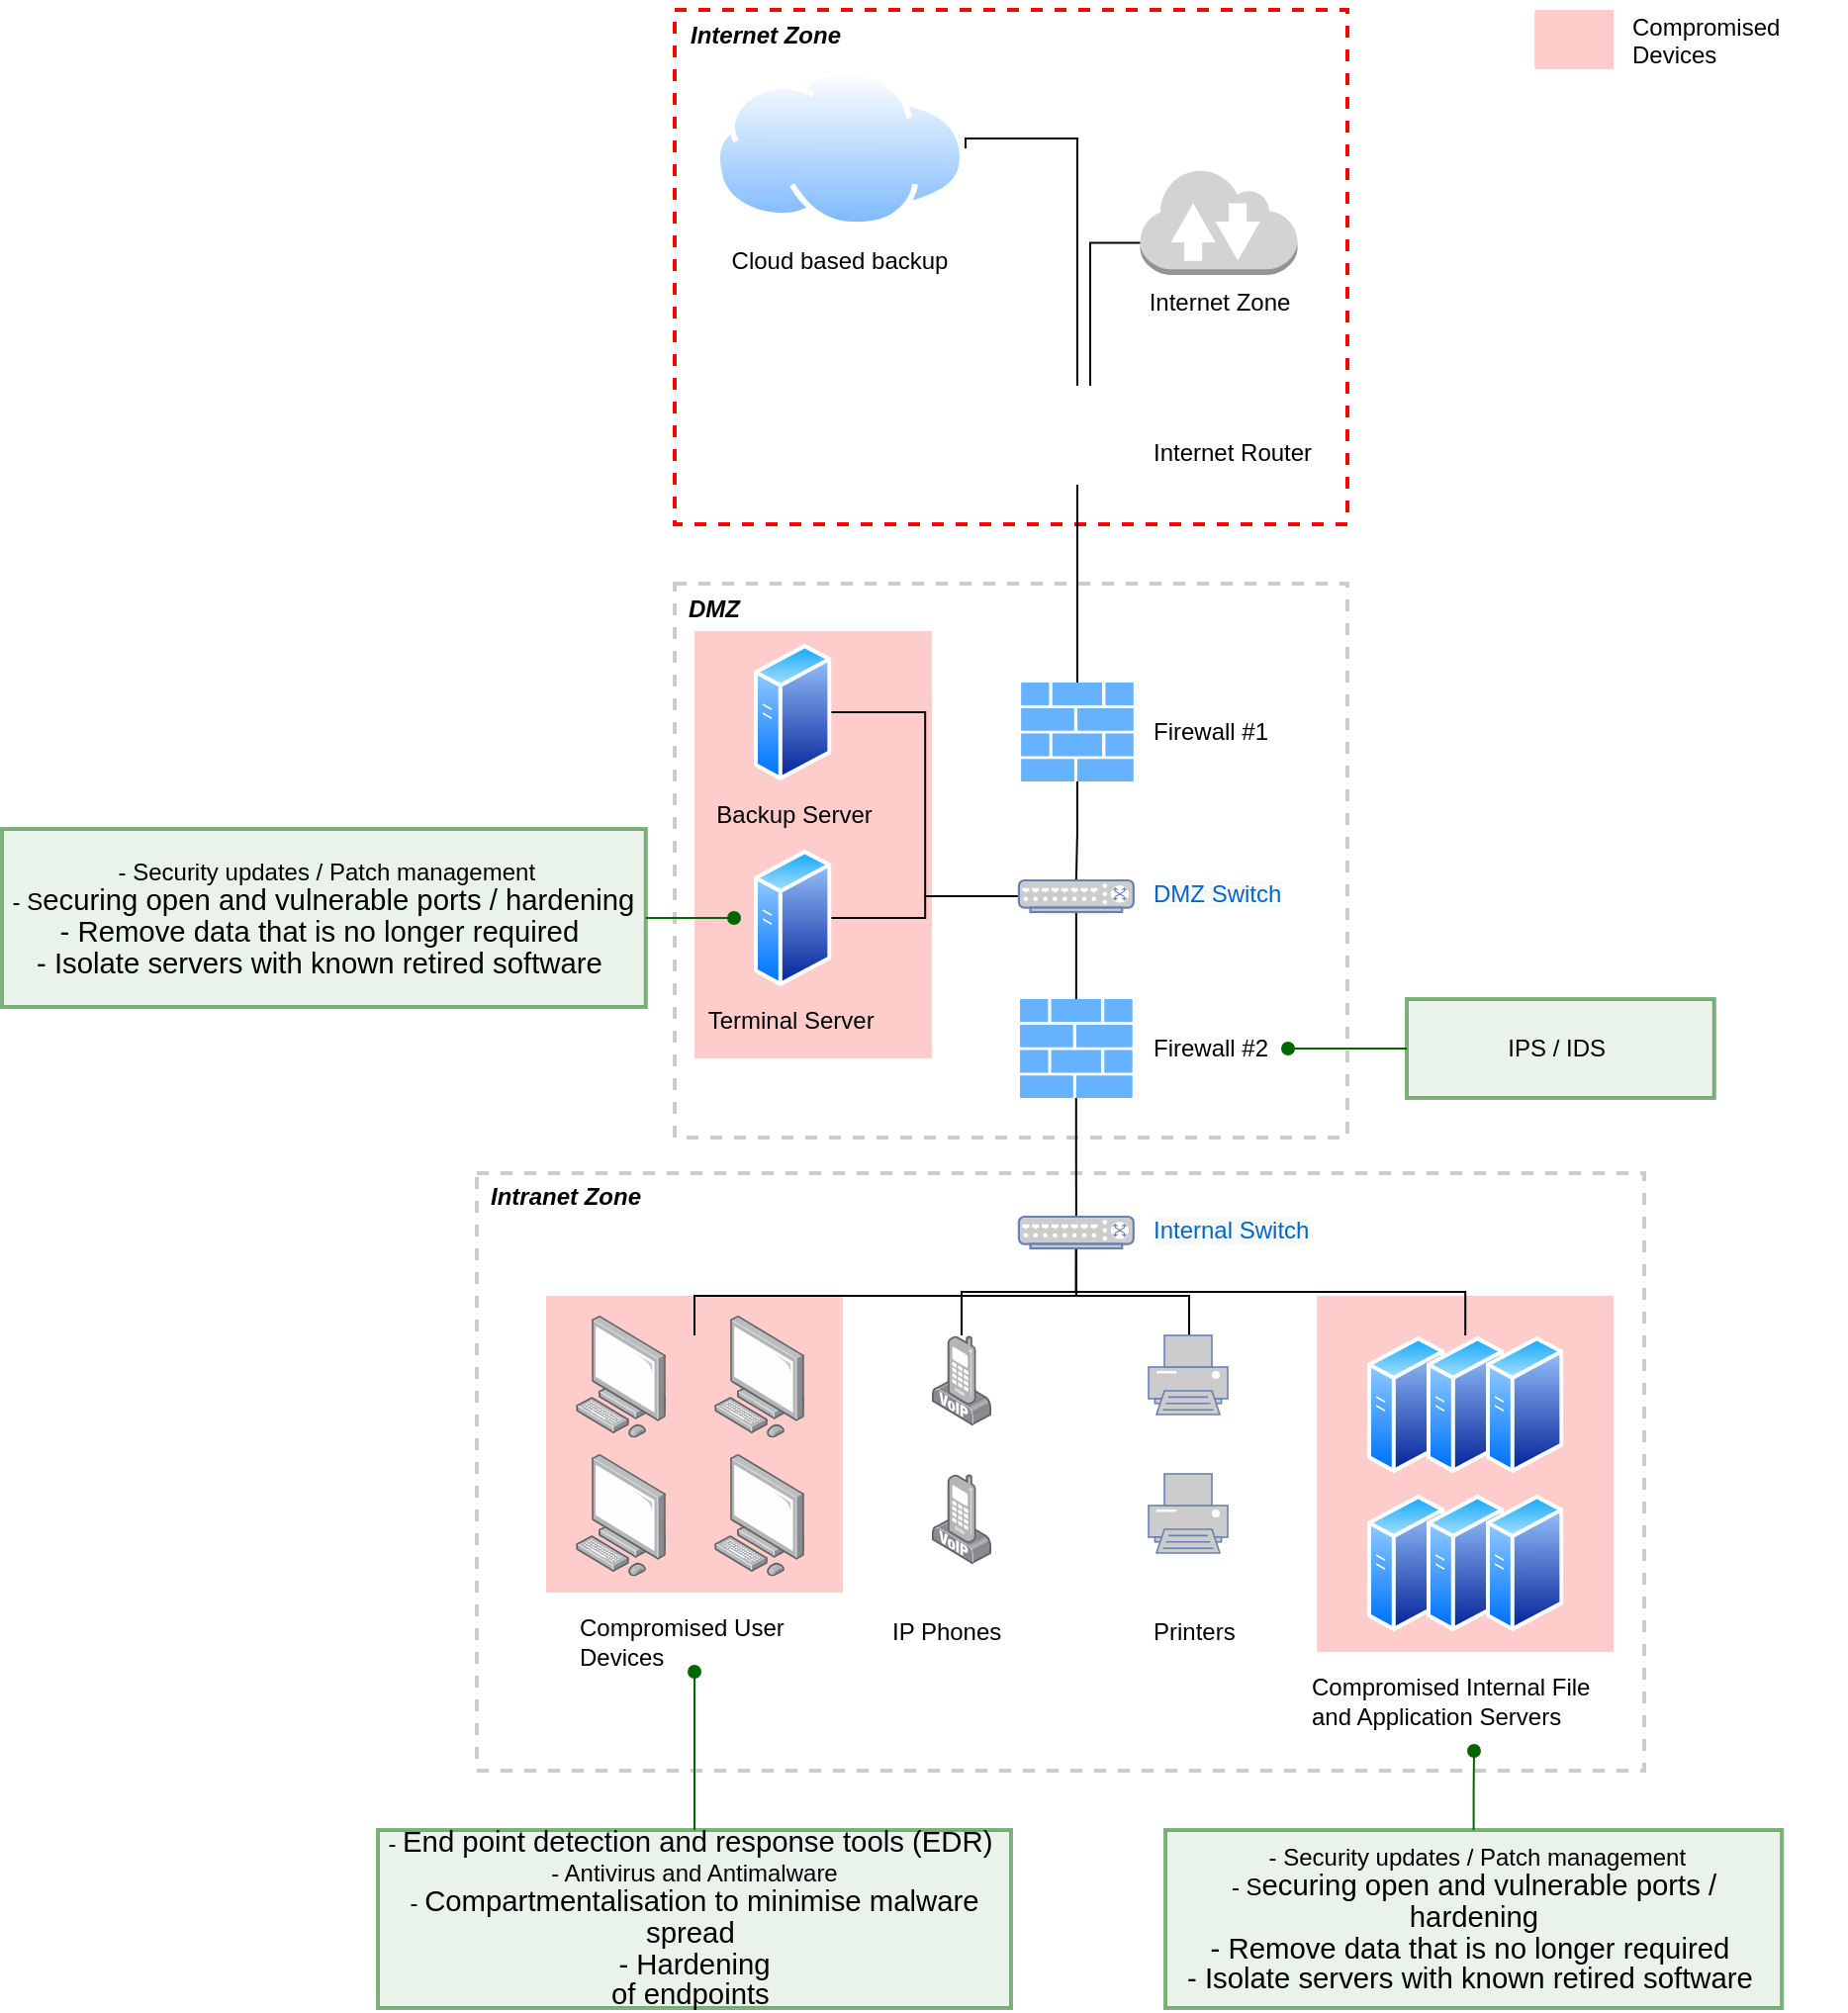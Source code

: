 <mxfile version="17.5.0" type="github">
  <diagram id="l8hXMBHkgcEJcSW0mbfh" name="Page-1">
    <mxGraphModel dx="1038" dy="1374" grid="1" gridSize="10" guides="1" tooltips="1" connect="1" arrows="1" fold="1" page="1" pageScale="1" pageWidth="1169" pageHeight="827" math="0" shadow="0">
      <root>
        <mxCell id="0" />
        <mxCell id="1" parent="0" />
        <mxCell id="9ZJ48KXjJRt2zyMgK82v-65" value="" style="whiteSpace=wrap;html=1;fillColor=none;dashed=1;strokeColor=#CCCCCC;strokeWidth=2;" vertex="1" parent="1">
          <mxGeometry x="400" y="260" width="340" height="280" as="geometry" />
        </mxCell>
        <mxCell id="9ZJ48KXjJRt2zyMgK82v-71" value="" style="whiteSpace=wrap;html=1;dashed=1;strokeColor=none;strokeWidth=4;fillColor=#FF0000;opacity=20;" vertex="1" parent="1">
          <mxGeometry x="410" y="284" width="120" height="216" as="geometry" />
        </mxCell>
        <mxCell id="9ZJ48KXjJRt2zyMgK82v-70" value="" style="whiteSpace=wrap;html=1;dashed=1;strokeColor=none;strokeWidth=4;fillColor=#FF0000;opacity=20;" vertex="1" parent="1">
          <mxGeometry x="724.6" y="620" width="150" height="180" as="geometry" />
        </mxCell>
        <mxCell id="9ZJ48KXjJRt2zyMgK82v-69" value="" style="whiteSpace=wrap;html=1;dashed=1;strokeColor=none;strokeWidth=4;fillColor=#FF0000;opacity=20;" vertex="1" parent="1">
          <mxGeometry x="335" y="620" width="150" height="150" as="geometry" />
        </mxCell>
        <mxCell id="9ZJ48KXjJRt2zyMgK82v-67" value="" style="whiteSpace=wrap;html=1;fillColor=none;dashed=1;strokeColor=#FF0000;strokeWidth=2;" vertex="1" parent="1">
          <mxGeometry x="400" y="-30" width="340" height="260" as="geometry" />
        </mxCell>
        <mxCell id="9ZJ48KXjJRt2zyMgK82v-63" value="" style="whiteSpace=wrap;html=1;fillColor=none;dashed=1;strokeColor=#CCCCCC;strokeWidth=2;" vertex="1" parent="1">
          <mxGeometry x="300" y="558" width="590" height="302" as="geometry" />
        </mxCell>
        <mxCell id="9ZJ48KXjJRt2zyMgK82v-1" value="Cloud based backup" style="aspect=fixed;perimeter=ellipsePerimeter;html=1;align=center;shadow=0;dashed=0;spacingTop=3;image;image=img/lib/active_directory/internet_cloud.svg;" vertex="1" parent="1">
          <mxGeometry x="420" width="126.99" height="80" as="geometry" />
        </mxCell>
        <mxCell id="9ZJ48KXjJRt2zyMgK82v-2" value="Internet Zone" style="outlineConnect=0;dashed=0;verticalLabelPosition=bottom;verticalAlign=top;align=center;html=1;shape=mxgraph.aws3.internet_2;fillColor=#D2D3D3;gradientColor=none;" vertex="1" parent="1">
          <mxGeometry x="635.25" y="50" width="79.5" height="54" as="geometry" />
        </mxCell>
        <mxCell id="9ZJ48KXjJRt2zyMgK82v-50" style="edgeStyle=orthogonalEdgeStyle;rounded=0;orthogonalLoop=1;jettySize=auto;html=1;entryX=0;entryY=0.7;entryDx=0;entryDy=0;entryPerimeter=0;endArrow=none;endFill=0;" edge="1" parent="1" source="9ZJ48KXjJRt2zyMgK82v-4" target="9ZJ48KXjJRt2zyMgK82v-2">
          <mxGeometry relative="1" as="geometry">
            <Array as="points">
              <mxPoint x="610" y="88" />
            </Array>
          </mxGeometry>
        </mxCell>
        <mxCell id="9ZJ48KXjJRt2zyMgK82v-51" style="edgeStyle=orthogonalEdgeStyle;rounded=0;orthogonalLoop=1;jettySize=auto;html=1;entryX=1;entryY=0.5;entryDx=0;entryDy=0;endArrow=none;endFill=0;" edge="1" parent="1" source="9ZJ48KXjJRt2zyMgK82v-4" target="9ZJ48KXjJRt2zyMgK82v-1">
          <mxGeometry relative="1" as="geometry">
            <Array as="points">
              <mxPoint x="604" y="35" />
            </Array>
          </mxGeometry>
        </mxCell>
        <mxCell id="9ZJ48KXjJRt2zyMgK82v-4" value="" style="shape=image;html=1;verticalAlign=top;verticalLabelPosition=bottom;labelBackgroundColor=#ffffff;imageAspect=0;aspect=fixed;image=https://cdn1.iconfinder.com/data/icons/computer-hardware-cute-style-vol-1/52/device__wifi__signal__wireless__connection__internet__router-128.png;imageBackground=none;" vertex="1" parent="1">
          <mxGeometry x="578.49" y="160" width="50" height="50" as="geometry" />
        </mxCell>
        <mxCell id="9ZJ48KXjJRt2zyMgK82v-48" style="edgeStyle=orthogonalEdgeStyle;rounded=0;orthogonalLoop=1;jettySize=auto;html=1;entryX=0.5;entryY=0;entryDx=0;entryDy=0;entryPerimeter=0;endArrow=none;endFill=0;" edge="1" parent="1" source="9ZJ48KXjJRt2zyMgK82v-5" target="9ZJ48KXjJRt2zyMgK82v-27">
          <mxGeometry relative="1" as="geometry" />
        </mxCell>
        <mxCell id="9ZJ48KXjJRt2zyMgK82v-49" style="edgeStyle=orthogonalEdgeStyle;rounded=0;orthogonalLoop=1;jettySize=auto;html=1;exitX=0.5;exitY=0;exitDx=0;exitDy=0;exitPerimeter=0;entryX=0.5;entryY=1;entryDx=0;entryDy=0;endArrow=none;endFill=0;" edge="1" parent="1" source="9ZJ48KXjJRt2zyMgK82v-5" target="9ZJ48KXjJRt2zyMgK82v-4">
          <mxGeometry relative="1" as="geometry" />
        </mxCell>
        <mxCell id="9ZJ48KXjJRt2zyMgK82v-5" value="" style="sketch=0;aspect=fixed;pointerEvents=1;shadow=0;dashed=0;html=1;strokeColor=none;labelPosition=center;verticalLabelPosition=bottom;verticalAlign=top;align=center;fillColor=#66B2FF;shape=mxgraph.mscae.enterprise.firewall" vertex="1" parent="1">
          <mxGeometry x="575.08" y="310" width="56.82" height="50" as="geometry" />
        </mxCell>
        <mxCell id="9ZJ48KXjJRt2zyMgK82v-46" style="edgeStyle=orthogonalEdgeStyle;rounded=0;orthogonalLoop=1;jettySize=auto;html=1;endArrow=none;endFill=0;" edge="1" parent="1" source="9ZJ48KXjJRt2zyMgK82v-9" target="9ZJ48KXjJRt2zyMgK82v-28">
          <mxGeometry relative="1" as="geometry" />
        </mxCell>
        <mxCell id="9ZJ48KXjJRt2zyMgK82v-9" value="" style="sketch=0;aspect=fixed;pointerEvents=1;shadow=0;dashed=0;html=1;strokeColor=none;labelPosition=center;verticalLabelPosition=bottom;verticalAlign=top;align=center;fillColor=#66B2FF;shape=mxgraph.mscae.enterprise.firewall" vertex="1" parent="1">
          <mxGeometry x="574.52" y="470" width="56.82" height="50" as="geometry" />
        </mxCell>
        <mxCell id="9ZJ48KXjJRt2zyMgK82v-19" value="" style="points=[];aspect=fixed;html=1;align=center;shadow=0;dashed=0;image;image=img/lib/allied_telesis/computer_and_terminals/VOIP_IP_phone.svg;fillColor=#3399FF;" vertex="1" parent="1">
          <mxGeometry x="530" y="640" width="30" height="45.6" as="geometry" />
        </mxCell>
        <mxCell id="9ZJ48KXjJRt2zyMgK82v-20" value="Backup Server" style="aspect=fixed;perimeter=ellipsePerimeter;html=1;align=center;shadow=0;dashed=0;spacingTop=3;image;image=img/lib/active_directory/generic_server.svg;fillColor=#3399FF;labelBackgroundColor=none;" vertex="1" parent="1">
          <mxGeometry x="440" y="290" width="39.2" height="70" as="geometry" />
        </mxCell>
        <mxCell id="9ZJ48KXjJRt2zyMgK82v-22" value="Terminal Server&amp;nbsp;" style="aspect=fixed;perimeter=ellipsePerimeter;html=1;align=center;shadow=0;dashed=0;spacingTop=3;image;image=img/lib/active_directory/generic_server.svg;fillColor=#3399FF;labelBackgroundColor=none;" vertex="1" parent="1">
          <mxGeometry x="440" y="394" width="39.2" height="70" as="geometry" />
        </mxCell>
        <mxCell id="9ZJ48KXjJRt2zyMgK82v-24" value="" style="aspect=fixed;perimeter=ellipsePerimeter;html=1;align=center;shadow=0;dashed=0;spacingTop=3;image;image=img/lib/active_directory/generic_server.svg;fillColor=#3399FF;" vertex="1" parent="1">
          <mxGeometry x="750" y="640" width="39.2" height="70" as="geometry" />
        </mxCell>
        <mxCell id="9ZJ48KXjJRt2zyMgK82v-25" value="" style="aspect=fixed;perimeter=ellipsePerimeter;html=1;align=center;shadow=0;dashed=0;spacingTop=3;image;image=img/lib/active_directory/generic_server.svg;fillColor=#3399FF;" vertex="1" parent="1">
          <mxGeometry x="750" y="720" width="39.2" height="70" as="geometry" />
        </mxCell>
        <mxCell id="9ZJ48KXjJRt2zyMgK82v-47" style="edgeStyle=orthogonalEdgeStyle;rounded=0;orthogonalLoop=1;jettySize=auto;html=1;exitX=0.5;exitY=1;exitDx=0;exitDy=0;exitPerimeter=0;entryX=0.5;entryY=0;entryDx=0;entryDy=0;entryPerimeter=0;endArrow=none;endFill=0;" edge="1" parent="1" source="9ZJ48KXjJRt2zyMgK82v-27" target="9ZJ48KXjJRt2zyMgK82v-9">
          <mxGeometry relative="1" as="geometry" />
        </mxCell>
        <mxCell id="9ZJ48KXjJRt2zyMgK82v-52" style="edgeStyle=orthogonalEdgeStyle;rounded=0;orthogonalLoop=1;jettySize=auto;html=1;entryX=1;entryY=0.5;entryDx=0;entryDy=0;endArrow=none;endFill=0;" edge="1" parent="1" source="9ZJ48KXjJRt2zyMgK82v-27" target="9ZJ48KXjJRt2zyMgK82v-20">
          <mxGeometry relative="1" as="geometry" />
        </mxCell>
        <mxCell id="9ZJ48KXjJRt2zyMgK82v-53" style="edgeStyle=orthogonalEdgeStyle;rounded=0;orthogonalLoop=1;jettySize=auto;html=1;endArrow=none;endFill=0;" edge="1" parent="1" source="9ZJ48KXjJRt2zyMgK82v-27" target="9ZJ48KXjJRt2zyMgK82v-22">
          <mxGeometry relative="1" as="geometry" />
        </mxCell>
        <mxCell id="9ZJ48KXjJRt2zyMgK82v-27" value="" style="fontColor=#0066CC;verticalAlign=top;verticalLabelPosition=bottom;labelPosition=center;align=center;html=1;outlineConnect=0;fillColor=#CCCCCC;strokeColor=#6881B3;gradientColor=none;gradientDirection=north;strokeWidth=2;shape=mxgraph.networks.switch;" vertex="1" parent="1">
          <mxGeometry x="573.97" y="410" width="57.93" height="16" as="geometry" />
        </mxCell>
        <mxCell id="9ZJ48KXjJRt2zyMgK82v-41" style="edgeStyle=orthogonalEdgeStyle;rounded=0;orthogonalLoop=1;jettySize=auto;html=1;exitX=0.5;exitY=1;exitDx=0;exitDy=0;exitPerimeter=0;endArrow=none;endFill=0;" edge="1" parent="1" source="9ZJ48KXjJRt2zyMgK82v-28" target="9ZJ48KXjJRt2zyMgK82v-37">
          <mxGeometry relative="1" as="geometry" />
        </mxCell>
        <mxCell id="9ZJ48KXjJRt2zyMgK82v-43" style="edgeStyle=orthogonalEdgeStyle;rounded=0;orthogonalLoop=1;jettySize=auto;html=1;exitX=0.5;exitY=1;exitDx=0;exitDy=0;exitPerimeter=0;endArrow=none;endFill=0;" edge="1" parent="1" source="9ZJ48KXjJRt2zyMgK82v-28" target="9ZJ48KXjJRt2zyMgK82v-19">
          <mxGeometry relative="1" as="geometry" />
        </mxCell>
        <mxCell id="9ZJ48KXjJRt2zyMgK82v-44" style="edgeStyle=orthogonalEdgeStyle;rounded=0;orthogonalLoop=1;jettySize=auto;html=1;endArrow=none;endFill=0;" edge="1" parent="1" source="9ZJ48KXjJRt2zyMgK82v-28" target="9ZJ48KXjJRt2zyMgK82v-29">
          <mxGeometry relative="1" as="geometry">
            <Array as="points">
              <mxPoint x="603" y="620" />
              <mxPoint x="660" y="620" />
            </Array>
          </mxGeometry>
        </mxCell>
        <mxCell id="9ZJ48KXjJRt2zyMgK82v-45" style="edgeStyle=orthogonalEdgeStyle;rounded=0;orthogonalLoop=1;jettySize=auto;html=1;endArrow=none;endFill=0;" edge="1" parent="1" source="9ZJ48KXjJRt2zyMgK82v-28">
          <mxGeometry relative="1" as="geometry">
            <mxPoint x="410" y="640" as="targetPoint" />
            <Array as="points">
              <mxPoint x="603" y="620" />
              <mxPoint x="410" y="620" />
            </Array>
          </mxGeometry>
        </mxCell>
        <mxCell id="9ZJ48KXjJRt2zyMgK82v-28" value="" style="fontColor=#0066CC;verticalAlign=top;verticalLabelPosition=bottom;labelPosition=center;align=center;html=1;outlineConnect=0;fillColor=#CCCCCC;strokeColor=#6881B3;gradientColor=none;gradientDirection=north;strokeWidth=2;shape=mxgraph.networks.switch;" vertex="1" parent="1">
          <mxGeometry x="573.97" y="580" width="57.93" height="16" as="geometry" />
        </mxCell>
        <mxCell id="9ZJ48KXjJRt2zyMgK82v-29" value="" style="fontColor=#0066CC;verticalAlign=top;verticalLabelPosition=bottom;labelPosition=center;align=center;html=1;outlineConnect=0;fillColor=#CCCCCC;strokeColor=#6881B3;gradientColor=none;gradientDirection=north;strokeWidth=2;shape=mxgraph.networks.printer;" vertex="1" parent="1">
          <mxGeometry x="639.5" y="640" width="40" height="40" as="geometry" />
        </mxCell>
        <mxCell id="9ZJ48KXjJRt2zyMgK82v-30" value="" style="points=[];aspect=fixed;html=1;align=center;shadow=0;dashed=0;image;image=img/lib/allied_telesis/computer_and_terminals/Personal_Computer.svg;fillColor=#3399FF;" vertex="1" parent="1">
          <mxGeometry x="420" y="630" width="45.6" height="61.8" as="geometry" />
        </mxCell>
        <mxCell id="9ZJ48KXjJRt2zyMgK82v-32" value="" style="points=[];aspect=fixed;html=1;align=center;shadow=0;dashed=0;image;image=img/lib/allied_telesis/computer_and_terminals/Personal_Computer.svg;fillColor=#3399FF;" vertex="1" parent="1">
          <mxGeometry x="350" y="630" width="45.6" height="61.8" as="geometry" />
        </mxCell>
        <mxCell id="9ZJ48KXjJRt2zyMgK82v-33" value="" style="points=[];aspect=fixed;html=1;align=center;shadow=0;dashed=0;image;image=img/lib/allied_telesis/computer_and_terminals/VOIP_IP_phone.svg;fillColor=#3399FF;" vertex="1" parent="1">
          <mxGeometry x="530" y="710" width="30" height="45.6" as="geometry" />
        </mxCell>
        <mxCell id="9ZJ48KXjJRt2zyMgK82v-34" value="" style="fontColor=#0066CC;verticalAlign=top;verticalLabelPosition=bottom;labelPosition=center;align=center;html=1;outlineConnect=0;fillColor=#CCCCCC;strokeColor=#6881B3;gradientColor=none;gradientDirection=north;strokeWidth=2;shape=mxgraph.networks.printer;" vertex="1" parent="1">
          <mxGeometry x="639.5" y="710" width="40" height="40" as="geometry" />
        </mxCell>
        <mxCell id="9ZJ48KXjJRt2zyMgK82v-35" value="" style="points=[];aspect=fixed;html=1;align=center;shadow=0;dashed=0;image;image=img/lib/allied_telesis/computer_and_terminals/Personal_Computer.svg;fillColor=#3399FF;" vertex="1" parent="1">
          <mxGeometry x="420" y="700" width="45.6" height="61.8" as="geometry" />
        </mxCell>
        <mxCell id="9ZJ48KXjJRt2zyMgK82v-36" value="" style="points=[];aspect=fixed;html=1;align=center;shadow=0;dashed=0;image;image=img/lib/allied_telesis/computer_and_terminals/Personal_Computer.svg;fillColor=#3399FF;" vertex="1" parent="1">
          <mxGeometry x="350" y="700" width="45.6" height="61.8" as="geometry" />
        </mxCell>
        <mxCell id="9ZJ48KXjJRt2zyMgK82v-37" value="" style="aspect=fixed;perimeter=ellipsePerimeter;html=1;align=center;shadow=0;dashed=0;spacingTop=3;image;image=img/lib/active_directory/generic_server.svg;fillColor=#3399FF;" vertex="1" parent="1">
          <mxGeometry x="780" y="640" width="39.2" height="70" as="geometry" />
        </mxCell>
        <mxCell id="9ZJ48KXjJRt2zyMgK82v-38" value="" style="aspect=fixed;perimeter=ellipsePerimeter;html=1;align=center;shadow=0;dashed=0;spacingTop=3;image;image=img/lib/active_directory/generic_server.svg;fillColor=#3399FF;" vertex="1" parent="1">
          <mxGeometry x="780" y="720" width="39.2" height="70" as="geometry" />
        </mxCell>
        <mxCell id="9ZJ48KXjJRt2zyMgK82v-39" value="" style="aspect=fixed;perimeter=ellipsePerimeter;html=1;align=center;shadow=0;dashed=0;spacingTop=3;image;image=img/lib/active_directory/generic_server.svg;fillColor=#3399FF;" vertex="1" parent="1">
          <mxGeometry x="810" y="640" width="39.2" height="70" as="geometry" />
        </mxCell>
        <mxCell id="9ZJ48KXjJRt2zyMgK82v-40" value="" style="aspect=fixed;perimeter=ellipsePerimeter;html=1;align=center;shadow=0;dashed=0;spacingTop=3;image;image=img/lib/active_directory/generic_server.svg;fillColor=#3399FF;" vertex="1" parent="1">
          <mxGeometry x="810" y="720" width="39.2" height="70" as="geometry" />
        </mxCell>
        <mxCell id="9ZJ48KXjJRt2zyMgK82v-54" value="Firewall #1" style="text;html=1;resizable=0;autosize=1;align=left;verticalAlign=middle;points=[];fillColor=none;strokeColor=none;rounded=0;" vertex="1" parent="1">
          <mxGeometry x="640" y="325" width="70" height="20" as="geometry" />
        </mxCell>
        <mxCell id="9ZJ48KXjJRt2zyMgK82v-55" value="Firewall #2" style="text;html=1;resizable=0;autosize=1;align=left;verticalAlign=middle;points=[];fillColor=none;strokeColor=none;rounded=0;" vertex="1" parent="1">
          <mxGeometry x="640" y="485" width="70" height="20" as="geometry" />
        </mxCell>
        <mxCell id="9ZJ48KXjJRt2zyMgK82v-56" value="&lt;span style=&quot;color: rgb(0, 102, 204); font-family: helvetica; font-size: 12px; font-style: normal; font-weight: 400; letter-spacing: normal; text-indent: 0px; text-transform: none; word-spacing: 0px; background-color: rgb(248, 249, 250); display: inline; float: none;&quot;&gt;DMZ Switch&lt;/span&gt;" style="text;whiteSpace=wrap;html=1;align=left;" vertex="1" parent="1">
          <mxGeometry x="640" y="403" width="90" height="30" as="geometry" />
        </mxCell>
        <mxCell id="9ZJ48KXjJRt2zyMgK82v-57" value="&lt;span style=&quot;color: rgb(0, 0, 0); font-family: helvetica; font-size: 12px; font-style: normal; font-weight: 400; letter-spacing: normal; text-indent: 0px; text-transform: none; word-spacing: 0px; background-color: rgb(255, 255, 255); display: inline; float: none;&quot;&gt;Internet Router&lt;/span&gt;" style="text;whiteSpace=wrap;html=1;align=left;" vertex="1" parent="1">
          <mxGeometry x="640" y="180" width="110" height="30" as="geometry" />
        </mxCell>
        <mxCell id="9ZJ48KXjJRt2zyMgK82v-58" value="&lt;span style=&quot;color: rgb(0 , 102 , 204) ; font-family: &amp;#34;helvetica&amp;#34; ; font-size: 12px ; font-style: normal ; font-weight: 400 ; letter-spacing: normal ; text-indent: 0px ; text-transform: none ; word-spacing: 0px ; background-color: rgb(248 , 249 , 250) ; display: inline ; float: none&quot;&gt;Internal Switch&lt;/span&gt;" style="text;whiteSpace=wrap;html=1;align=left;" vertex="1" parent="1">
          <mxGeometry x="640" y="573" width="90" height="30" as="geometry" />
        </mxCell>
        <mxCell id="9ZJ48KXjJRt2zyMgK82v-59" value="Compromised User &lt;br&gt;Devices" style="text;html=1;resizable=0;autosize=1;align=left;verticalAlign=middle;points=[];fillColor=none;strokeColor=none;rounded=0;" vertex="1" parent="1">
          <mxGeometry x="350" y="780" width="120" height="30" as="geometry" />
        </mxCell>
        <mxCell id="9ZJ48KXjJRt2zyMgK82v-60" value="IP Phones" style="text;html=1;resizable=0;autosize=1;align=left;verticalAlign=middle;points=[];fillColor=none;strokeColor=none;rounded=0;" vertex="1" parent="1">
          <mxGeometry x="508.49" y="780" width="70" height="20" as="geometry" />
        </mxCell>
        <mxCell id="9ZJ48KXjJRt2zyMgK82v-61" value="Printers" style="text;html=1;resizable=0;autosize=1;align=left;verticalAlign=middle;points=[];fillColor=none;strokeColor=none;rounded=0;" vertex="1" parent="1">
          <mxGeometry x="639.5" y="780" width="60" height="20" as="geometry" />
        </mxCell>
        <mxCell id="9ZJ48KXjJRt2zyMgK82v-62" value="Compromised Internal File &lt;br&gt;and Application Servers" style="text;html=1;resizable=0;autosize=1;align=left;verticalAlign=middle;points=[];fillColor=none;strokeColor=none;rounded=0;" vertex="1" parent="1">
          <mxGeometry x="719.6" y="810" width="160" height="30" as="geometry" />
        </mxCell>
        <mxCell id="9ZJ48KXjJRt2zyMgK82v-64" value="Intranet Zone" style="text;html=1;resizable=0;autosize=1;align=left;verticalAlign=middle;points=[];fillColor=none;strokeColor=none;rounded=0;fontStyle=3" vertex="1" parent="1">
          <mxGeometry x="305" y="560" width="90" height="20" as="geometry" />
        </mxCell>
        <mxCell id="9ZJ48KXjJRt2zyMgK82v-66" value="DMZ" style="text;html=1;resizable=0;autosize=1;align=left;verticalAlign=middle;points=[];fillColor=none;strokeColor=none;rounded=0;fontStyle=3" vertex="1" parent="1">
          <mxGeometry x="405" y="263" width="40" height="20" as="geometry" />
        </mxCell>
        <mxCell id="9ZJ48KXjJRt2zyMgK82v-68" value="Internet Zone" style="text;html=1;resizable=0;autosize=1;align=left;verticalAlign=middle;points=[];fillColor=none;strokeColor=none;rounded=0;fontStyle=3" vertex="1" parent="1">
          <mxGeometry x="405.8" y="-27" width="90" height="20" as="geometry" />
        </mxCell>
        <mxCell id="9ZJ48KXjJRt2zyMgK82v-72" value="" style="whiteSpace=wrap;html=1;dashed=1;strokeColor=none;strokeWidth=4;fillColor=#FF0000;opacity=20;labelBorderColor=none;" vertex="1" parent="1">
          <mxGeometry x="834.6" y="-30" width="40" height="30" as="geometry" />
        </mxCell>
        <mxCell id="9ZJ48KXjJRt2zyMgK82v-73" value="&lt;span style=&quot;color: rgb(0 , 0 , 0) ; font-family: &amp;#34;helvetica&amp;#34; ; font-size: 12px ; font-style: normal ; font-weight: 400 ; letter-spacing: normal ; text-indent: 0px ; text-transform: none ; word-spacing: 0px ; background-color: rgb(255 , 255 , 255) ; display: inline ; float: none&quot;&gt;Compromised Devices&lt;/span&gt;" style="text;whiteSpace=wrap;html=1;align=left;" vertex="1" parent="1">
          <mxGeometry x="881.6" y="-35" width="110" height="30" as="geometry" />
        </mxCell>
        <mxCell id="9ZJ48KXjJRt2zyMgK82v-85" style="edgeStyle=orthogonalEdgeStyle;rounded=0;orthogonalLoop=1;jettySize=auto;html=1;startArrow=none;startFill=0;endArrow=oval;endFill=1;strokeColor=#006600;" edge="1" parent="1" source="9ZJ48KXjJRt2zyMgK82v-76" target="9ZJ48KXjJRt2zyMgK82v-59">
          <mxGeometry relative="1" as="geometry" />
        </mxCell>
        <mxCell id="9ZJ48KXjJRt2zyMgK82v-76" value="-&amp;nbsp;&lt;span style=&quot;font-size: 11.0pt ; line-height: 107% ; font-family: &amp;#34;calibri&amp;#34; , sans-serif&quot;&gt;End&amp;nbsp;point detection and response tools (EDR)&amp;nbsp;&lt;/span&gt;&lt;br&gt;- Antivirus and Antimalware&lt;br&gt;-&amp;nbsp;&lt;span style=&quot;font-size: 11.0pt ; line-height: 107% ; font-family: &amp;#34;calibri&amp;#34; , sans-serif&quot;&gt;Compartmentalisation to minimise malware spread&amp;nbsp;&lt;br&gt;-&amp;nbsp;&lt;span style=&quot;font-size: 11.0pt ; line-height: 107% ; font-family: &amp;#34;calibri&amp;#34; , sans-serif&quot;&gt;Hardening&lt;br/&gt;of endpoints&amp;nbsp;&lt;/span&gt;&lt;br&gt;&lt;/span&gt;" style="whiteSpace=wrap;html=1;labelBackgroundColor=none;labelBorderColor=none;strokeColor=#006600;strokeWidth=2;fillColor=#d5e8d4;opacity=50;align=center;" vertex="1" parent="1">
          <mxGeometry x="250" y="890" width="320" height="90" as="geometry" />
        </mxCell>
        <mxCell id="9ZJ48KXjJRt2zyMgK82v-86" style="edgeStyle=orthogonalEdgeStyle;rounded=0;orthogonalLoop=1;jettySize=auto;html=1;startArrow=none;startFill=0;endArrow=oval;endFill=1;strokeColor=#006600;" edge="1" parent="1" source="9ZJ48KXjJRt2zyMgK82v-77">
          <mxGeometry relative="1" as="geometry">
            <mxPoint x="804" y="850" as="targetPoint" />
          </mxGeometry>
        </mxCell>
        <mxCell id="9ZJ48KXjJRt2zyMgK82v-77" value="&amp;nbsp;- Security updates / Patch management&lt;br&gt;- S&lt;span style=&quot;font-size: 11pt ; line-height: 15.693px ; font-family: &amp;#34;calibri&amp;#34; , sans-serif&quot;&gt;ecuring open and vulnerable ports / hardening&lt;br&gt;-&amp;nbsp;&lt;span style=&quot;font-size: 11pt ; line-height: 15.693px&quot;&gt;Remove data that is no longer required&amp;nbsp;&lt;br&gt;&lt;/span&gt;-&amp;nbsp;&lt;span style=&quot;font-size: 11pt ; line-height: 15.693px&quot;&gt;Isolate&amp;nbsp;servers with known retired software&amp;nbsp;&lt;/span&gt;&lt;/span&gt;" style="whiteSpace=wrap;html=1;labelBackgroundColor=none;labelBorderColor=none;strokeColor=#006600;strokeWidth=2;fillColor=#d5e8d4;opacity=50;align=center;" vertex="1" parent="1">
          <mxGeometry x="648" y="890" width="311.6" height="90" as="geometry" />
        </mxCell>
        <mxCell id="9ZJ48KXjJRt2zyMgK82v-84" style="edgeStyle=orthogonalEdgeStyle;rounded=0;orthogonalLoop=1;jettySize=auto;html=1;startArrow=none;startFill=0;endArrow=oval;endFill=1;strokeColor=#006600;" edge="1" parent="1" source="9ZJ48KXjJRt2zyMgK82v-78">
          <mxGeometry relative="1" as="geometry">
            <mxPoint x="430" y="429" as="targetPoint" />
          </mxGeometry>
        </mxCell>
        <mxCell id="9ZJ48KXjJRt2zyMgK82v-78" value="&amp;nbsp;- Security updates / Patch management&lt;br&gt;- S&lt;span style=&quot;font-size: 11.0pt ; line-height: 107% ; font-family: &amp;#34;calibri&amp;#34; , sans-serif&quot;&gt;ecuring open and vulnerable ports / hardening&lt;br&gt;-&amp;nbsp;&lt;span style=&quot;font-size: 11.0pt ; line-height: 107% ; font-family: &amp;#34;calibri&amp;#34; , sans-serif&quot;&gt;Remove data that is no longer required&amp;nbsp;&lt;br&gt;&lt;/span&gt;-&amp;nbsp;&lt;span style=&quot;font-size: 11.0pt ; line-height: 107% ; font-family: &amp;#34;calibri&amp;#34; , sans-serif&quot;&gt;Isolate&amp;nbsp;servers with known retired software&amp;nbsp;&lt;/span&gt;&lt;br&gt;&lt;/span&gt;" style="whiteSpace=wrap;html=1;labelBackgroundColor=none;labelBorderColor=none;strokeColor=#006600;strokeWidth=2;fillColor=#d5e8d4;opacity=50;align=center;" vertex="1" parent="1">
          <mxGeometry x="60" y="384" width="325.4" height="90" as="geometry" />
        </mxCell>
        <mxCell id="9ZJ48KXjJRt2zyMgK82v-80" style="edgeStyle=orthogonalEdgeStyle;rounded=0;orthogonalLoop=1;jettySize=auto;html=1;endArrow=oval;endFill=1;startArrow=none;startFill=0;strokeColor=#006600;" edge="1" parent="1" source="9ZJ48KXjJRt2zyMgK82v-79" target="9ZJ48KXjJRt2zyMgK82v-55">
          <mxGeometry relative="1" as="geometry" />
        </mxCell>
        <mxCell id="9ZJ48KXjJRt2zyMgK82v-79" value="IPS / IDS&amp;nbsp;" style="whiteSpace=wrap;html=1;labelBackgroundColor=none;labelBorderColor=none;strokeColor=#006600;strokeWidth=2;fillColor=#d5e8d4;opacity=50;align=center;" vertex="1" parent="1">
          <mxGeometry x="770" y="470" width="155.4" height="50" as="geometry" />
        </mxCell>
      </root>
    </mxGraphModel>
  </diagram>
</mxfile>

